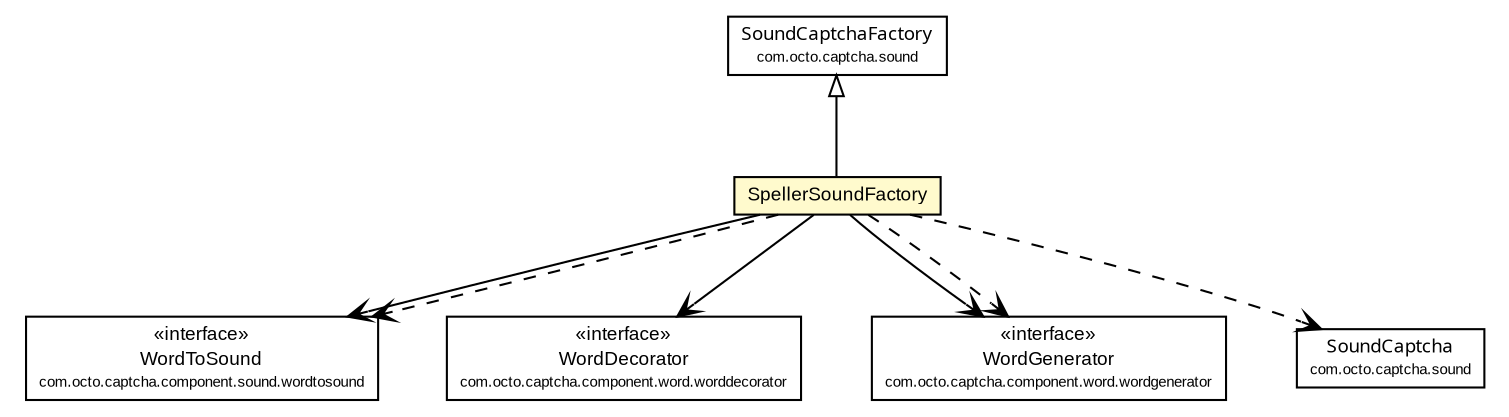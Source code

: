 #!/usr/local/bin/dot
#
# Class diagram 
# Generated by UmlGraph version 4.6 (http://www.spinellis.gr/sw/umlgraph)
#

digraph G {
	edge [fontname="arial",fontsize=10,labelfontname="arial",labelfontsize=10];
	node [fontname="arial",fontsize=10,shape=plaintext];
	// com.octo.captcha.component.sound.wordtosound.WordToSound
	c20709 [label=<<table border="0" cellborder="1" cellspacing="0" cellpadding="2" port="p" href="../../component/sound/wordtosound/WordToSound.html">
		<tr><td><table border="0" cellspacing="0" cellpadding="1">
			<tr><td> &laquo;interface&raquo; </td></tr>
			<tr><td> WordToSound </td></tr>
			<tr><td><font point-size="7.0"> com.octo.captcha.component.sound.wordtosound </font></td></tr>
		</table></td></tr>
		</table>>, fontname="arial", fontcolor="black", fontsize=9.0];
	// com.octo.captcha.component.word.worddecorator.WordDecorator
	c20715 [label=<<table border="0" cellborder="1" cellspacing="0" cellpadding="2" port="p" href="../../component/word/worddecorator/WordDecorator.html">
		<tr><td><table border="0" cellspacing="0" cellpadding="1">
			<tr><td> &laquo;interface&raquo; </td></tr>
			<tr><td> WordDecorator </td></tr>
			<tr><td><font point-size="7.0"> com.octo.captcha.component.word.worddecorator </font></td></tr>
		</table></td></tr>
		</table>>, fontname="arial", fontcolor="black", fontsize=9.0];
	// com.octo.captcha.component.word.wordgenerator.WordGenerator
	c20717 [label=<<table border="0" cellborder="1" cellspacing="0" cellpadding="2" port="p" href="../../component/word/wordgenerator/WordGenerator.html">
		<tr><td><table border="0" cellspacing="0" cellpadding="1">
			<tr><td> &laquo;interface&raquo; </td></tr>
			<tr><td> WordGenerator </td></tr>
			<tr><td><font point-size="7.0"> com.octo.captcha.component.word.wordgenerator </font></td></tr>
		</table></td></tr>
		</table>>, fontname="arial", fontcolor="black", fontsize=9.0];
	// com.octo.captcha.sound.SoundCaptchaFactory
	c20781 [label=<<table border="0" cellborder="1" cellspacing="0" cellpadding="2" port="p" href="../SoundCaptchaFactory.html">
		<tr><td><table border="0" cellspacing="0" cellpadding="1">
			<tr><td><font face="ariali"> SoundCaptchaFactory </font></td></tr>
			<tr><td><font point-size="7.0"> com.octo.captcha.sound </font></td></tr>
		</table></td></tr>
		</table>>, fontname="arial", fontcolor="black", fontsize=9.0];
	// com.octo.captcha.sound.SoundCaptcha
	c20782 [label=<<table border="0" cellborder="1" cellspacing="0" cellpadding="2" port="p" href="../SoundCaptcha.html">
		<tr><td><table border="0" cellspacing="0" cellpadding="1">
			<tr><td><font face="ariali"> SoundCaptcha </font></td></tr>
			<tr><td><font point-size="7.0"> com.octo.captcha.sound </font></td></tr>
		</table></td></tr>
		</table>>, fontname="arial", fontcolor="black", fontsize=9.0];
	// com.octo.captcha.sound.speller.SpellerSoundFactory
	c20783 [label=<<table border="0" cellborder="1" cellspacing="0" cellpadding="2" port="p" bgcolor="lemonChiffon" href="./SpellerSoundFactory.html">
		<tr><td><table border="0" cellspacing="0" cellpadding="1">
			<tr><td> SpellerSoundFactory </td></tr>
		</table></td></tr>
		</table>>, fontname="arial", fontcolor="black", fontsize=9.0];
	//com.octo.captcha.sound.speller.SpellerSoundFactory extends com.octo.captcha.sound.SoundCaptchaFactory
	c20781:p -> c20783:p [dir=back,arrowtail=empty];
	// com.octo.captcha.sound.speller.SpellerSoundFactory NAVASSOC com.octo.captcha.component.word.wordgenerator.WordGenerator
	c20783:p -> c20717:p [taillabel="", label="", headlabel="", fontname="arial", fontcolor="black", fontsize=10.0, color="black", arrowhead=open];
	// com.octo.captcha.sound.speller.SpellerSoundFactory NAVASSOC com.octo.captcha.component.sound.wordtosound.WordToSound
	c20783:p -> c20709:p [taillabel="", label="", headlabel="", fontname="arial", fontcolor="black", fontsize=10.0, color="black", arrowhead=open];
	// com.octo.captcha.sound.speller.SpellerSoundFactory NAVASSOC com.octo.captcha.component.word.worddecorator.WordDecorator
	c20783:p -> c20715:p [taillabel="", label="", headlabel="", fontname="arial", fontcolor="black", fontsize=10.0, color="black", arrowhead=open];
	// com.octo.captcha.sound.speller.SpellerSoundFactory DEPEND com.octo.captcha.component.word.wordgenerator.WordGenerator
	c20783:p -> c20717:p [taillabel="", label="", headlabel="", fontname="arial", fontcolor="black", fontsize=10.0, color="black", arrowhead=open, style=dashed];
	// com.octo.captcha.sound.speller.SpellerSoundFactory DEPEND com.octo.captcha.component.sound.wordtosound.WordToSound
	c20783:p -> c20709:p [taillabel="", label="", headlabel="", fontname="arial", fontcolor="black", fontsize=10.0, color="black", arrowhead=open, style=dashed];
	// com.octo.captcha.sound.speller.SpellerSoundFactory DEPEND com.octo.captcha.sound.SoundCaptcha
	c20783:p -> c20782:p [taillabel="", label="", headlabel="", fontname="arial", fontcolor="black", fontsize=10.0, color="black", arrowhead=open, style=dashed];
}

